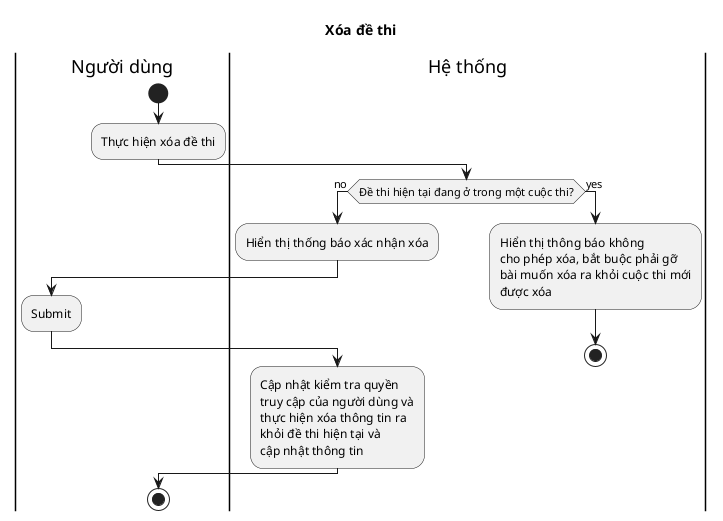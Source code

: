 @startuml
title Xóa đề thi
|Người dùng|
start
:Thực hiện xóa đề thi;
|Hệ thống|
if (Đề thi hiện tại đang ở trong một cuộc thi?) then (no)
  :Hiển thị thống báo xác nhận xóa;
  |Người dùng|
  :Submit;
  |Hệ thống|
  :Cập nhật kiểm tra quyền\ntruy cập của người dùng và\nthực hiện xóa thông tin ra\nkhỏi đề thi hiện tại và\ncập nhật thông tin;
else (yes)
  :Hiển thị thông báo không\ncho phép xóa, bắt buộc phải gỡ\nbài muốn xóa ra khỏi cuộc thi mới\nđược xóa;
  stop
endif
|Người dùng|
stop
@enduml